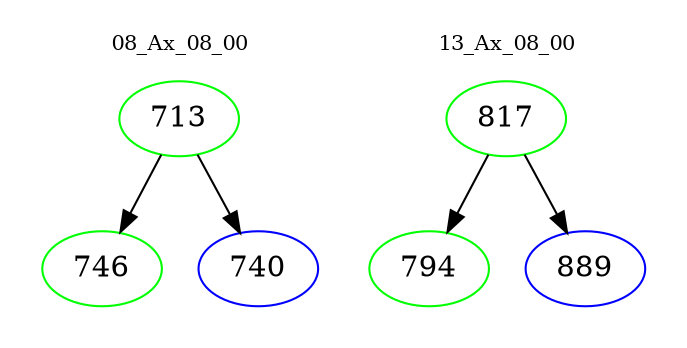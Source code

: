 digraph{
subgraph cluster_0 {
color = white
label = "08_Ax_08_00";
fontsize=10;
T0_713 [label="713", color="green"]
T0_713 -> T0_746 [color="black"]
T0_746 [label="746", color="green"]
T0_713 -> T0_740 [color="black"]
T0_740 [label="740", color="blue"]
}
subgraph cluster_1 {
color = white
label = "13_Ax_08_00";
fontsize=10;
T1_817 [label="817", color="green"]
T1_817 -> T1_794 [color="black"]
T1_794 [label="794", color="green"]
T1_817 -> T1_889 [color="black"]
T1_889 [label="889", color="blue"]
}
}
